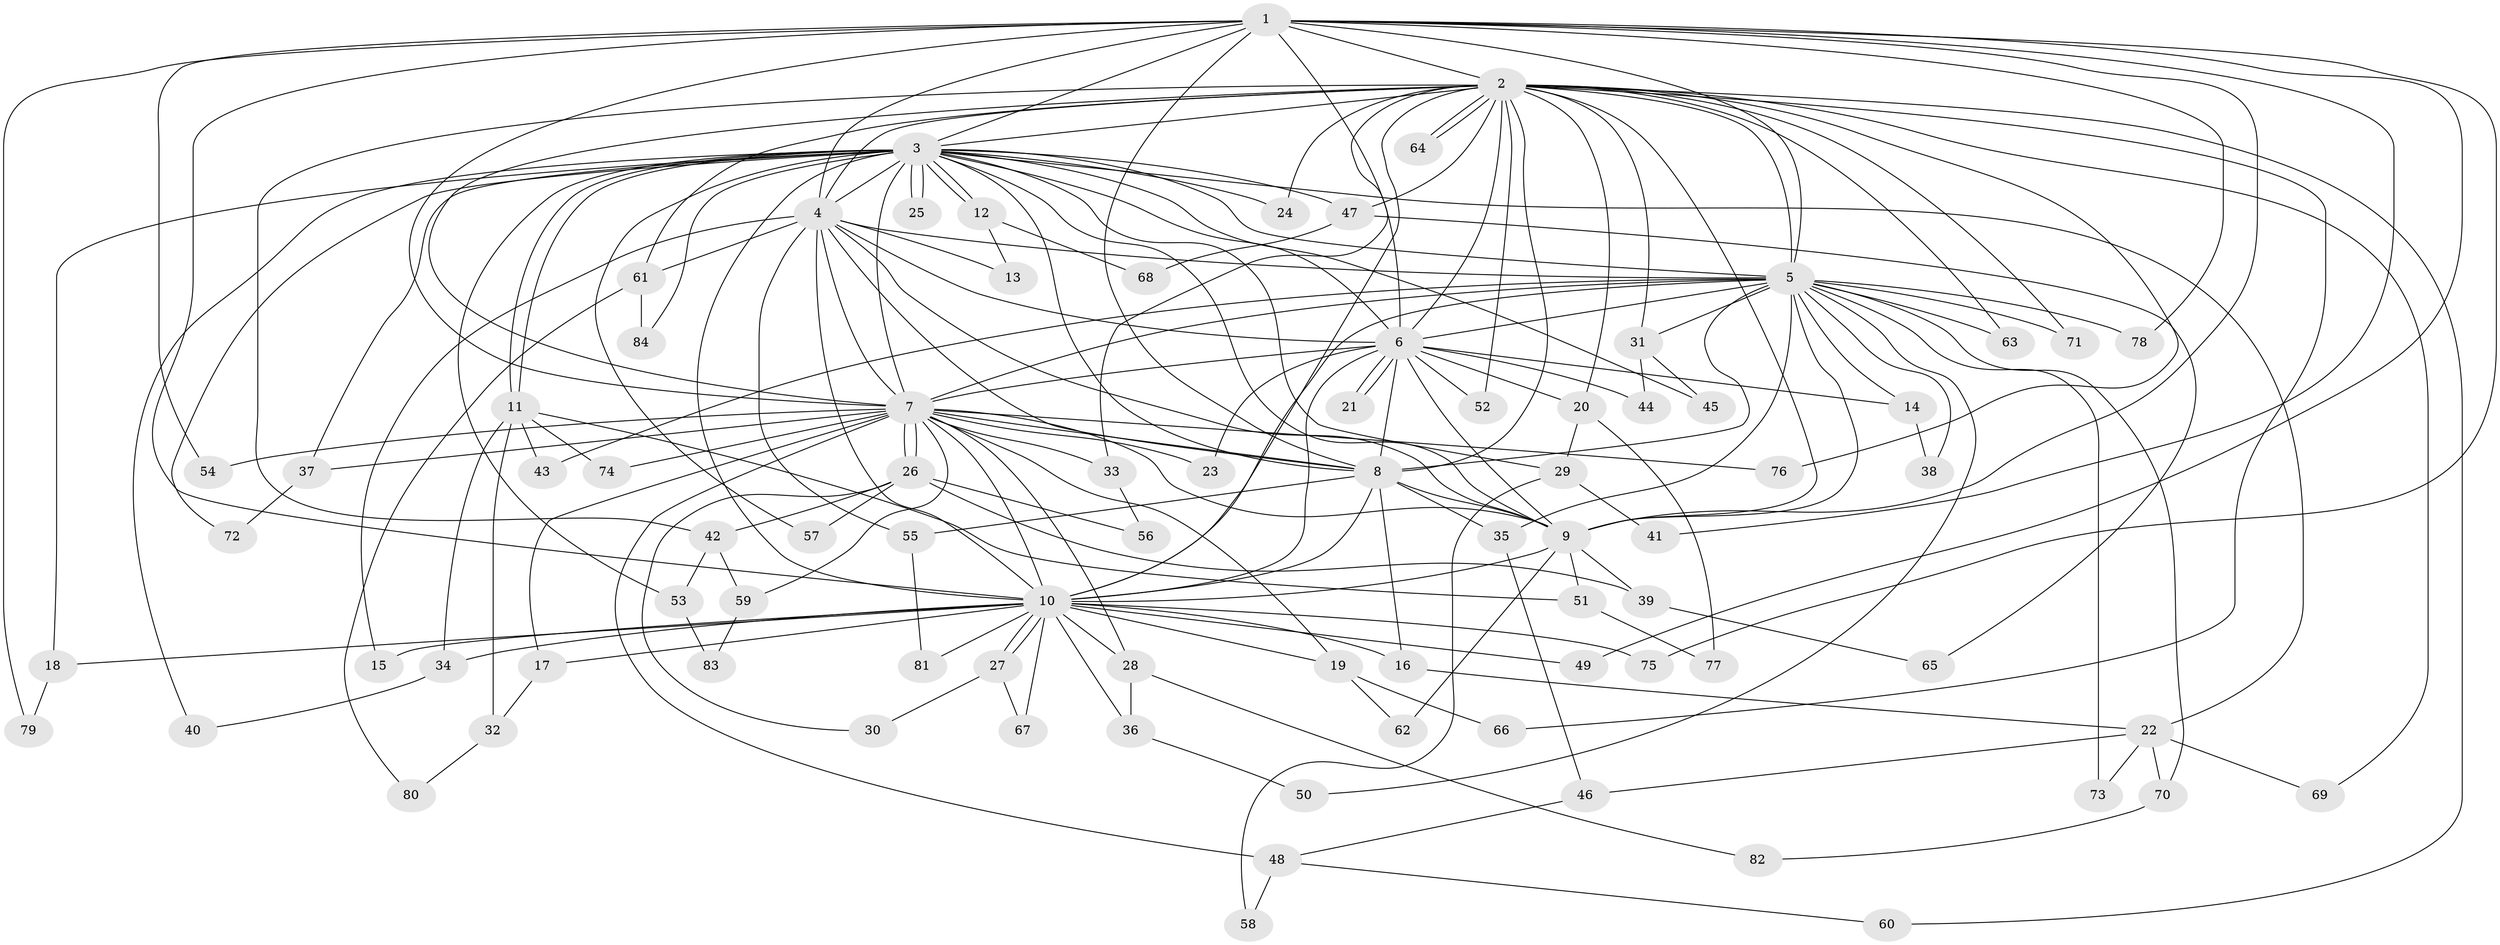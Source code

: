 // coarse degree distribution, {14: 0.023809523809523808, 19: 0.023809523809523808, 20: 0.023809523809523808, 11: 0.023809523809523808, 8: 0.047619047619047616, 13: 0.023809523809523808, 10: 0.047619047619047616, 9: 0.023809523809523808, 6: 0.07142857142857142, 3: 0.16666666666666666, 2: 0.35714285714285715, 4: 0.047619047619047616, 1: 0.07142857142857142, 5: 0.047619047619047616}
// Generated by graph-tools (version 1.1) at 2025/49/03/04/25 22:49:55]
// undirected, 84 vertices, 193 edges
graph export_dot {
  node [color=gray90,style=filled];
  1;
  2;
  3;
  4;
  5;
  6;
  7;
  8;
  9;
  10;
  11;
  12;
  13;
  14;
  15;
  16;
  17;
  18;
  19;
  20;
  21;
  22;
  23;
  24;
  25;
  26;
  27;
  28;
  29;
  30;
  31;
  32;
  33;
  34;
  35;
  36;
  37;
  38;
  39;
  40;
  41;
  42;
  43;
  44;
  45;
  46;
  47;
  48;
  49;
  50;
  51;
  52;
  53;
  54;
  55;
  56;
  57;
  58;
  59;
  60;
  61;
  62;
  63;
  64;
  65;
  66;
  67;
  68;
  69;
  70;
  71;
  72;
  73;
  74;
  75;
  76;
  77;
  78;
  79;
  80;
  81;
  82;
  83;
  84;
  1 -- 2;
  1 -- 3;
  1 -- 4;
  1 -- 5;
  1 -- 6;
  1 -- 7;
  1 -- 8;
  1 -- 9;
  1 -- 10;
  1 -- 41;
  1 -- 49;
  1 -- 54;
  1 -- 75;
  1 -- 78;
  1 -- 79;
  2 -- 3;
  2 -- 4;
  2 -- 5;
  2 -- 6;
  2 -- 7;
  2 -- 8;
  2 -- 9;
  2 -- 10;
  2 -- 20;
  2 -- 24;
  2 -- 31;
  2 -- 33;
  2 -- 42;
  2 -- 47;
  2 -- 52;
  2 -- 60;
  2 -- 61;
  2 -- 63;
  2 -- 64;
  2 -- 64;
  2 -- 66;
  2 -- 69;
  2 -- 71;
  2 -- 76;
  3 -- 4;
  3 -- 5;
  3 -- 6;
  3 -- 7;
  3 -- 8;
  3 -- 9;
  3 -- 10;
  3 -- 11;
  3 -- 11;
  3 -- 12;
  3 -- 12;
  3 -- 18;
  3 -- 22;
  3 -- 24;
  3 -- 25;
  3 -- 25;
  3 -- 29;
  3 -- 37;
  3 -- 40;
  3 -- 45;
  3 -- 47;
  3 -- 53;
  3 -- 57;
  3 -- 72;
  3 -- 84;
  4 -- 5;
  4 -- 6;
  4 -- 7;
  4 -- 8;
  4 -- 9;
  4 -- 10;
  4 -- 13;
  4 -- 15;
  4 -- 55;
  4 -- 61;
  5 -- 6;
  5 -- 7;
  5 -- 8;
  5 -- 9;
  5 -- 10;
  5 -- 14;
  5 -- 31;
  5 -- 35;
  5 -- 38;
  5 -- 43;
  5 -- 50;
  5 -- 63;
  5 -- 70;
  5 -- 71;
  5 -- 73;
  5 -- 78;
  6 -- 7;
  6 -- 8;
  6 -- 9;
  6 -- 10;
  6 -- 14;
  6 -- 20;
  6 -- 21;
  6 -- 21;
  6 -- 23;
  6 -- 44;
  6 -- 52;
  7 -- 8;
  7 -- 9;
  7 -- 10;
  7 -- 17;
  7 -- 19;
  7 -- 23;
  7 -- 26;
  7 -- 26;
  7 -- 28;
  7 -- 33;
  7 -- 37;
  7 -- 48;
  7 -- 54;
  7 -- 59;
  7 -- 74;
  7 -- 76;
  8 -- 9;
  8 -- 10;
  8 -- 16;
  8 -- 35;
  8 -- 55;
  9 -- 10;
  9 -- 39;
  9 -- 51;
  9 -- 62;
  10 -- 15;
  10 -- 16;
  10 -- 17;
  10 -- 18;
  10 -- 19;
  10 -- 27;
  10 -- 27;
  10 -- 28;
  10 -- 34;
  10 -- 36;
  10 -- 49;
  10 -- 67;
  10 -- 75;
  10 -- 81;
  11 -- 32;
  11 -- 34;
  11 -- 43;
  11 -- 51;
  11 -- 74;
  12 -- 13;
  12 -- 68;
  14 -- 38;
  16 -- 22;
  17 -- 32;
  18 -- 79;
  19 -- 62;
  19 -- 66;
  20 -- 29;
  20 -- 77;
  22 -- 46;
  22 -- 69;
  22 -- 70;
  22 -- 73;
  26 -- 30;
  26 -- 39;
  26 -- 42;
  26 -- 56;
  26 -- 57;
  27 -- 30;
  27 -- 67;
  28 -- 36;
  28 -- 82;
  29 -- 41;
  29 -- 58;
  31 -- 44;
  31 -- 45;
  32 -- 80;
  33 -- 56;
  34 -- 40;
  35 -- 46;
  36 -- 50;
  37 -- 72;
  39 -- 65;
  42 -- 53;
  42 -- 59;
  46 -- 48;
  47 -- 65;
  47 -- 68;
  48 -- 58;
  48 -- 60;
  51 -- 77;
  53 -- 83;
  55 -- 81;
  59 -- 83;
  61 -- 80;
  61 -- 84;
  70 -- 82;
}
